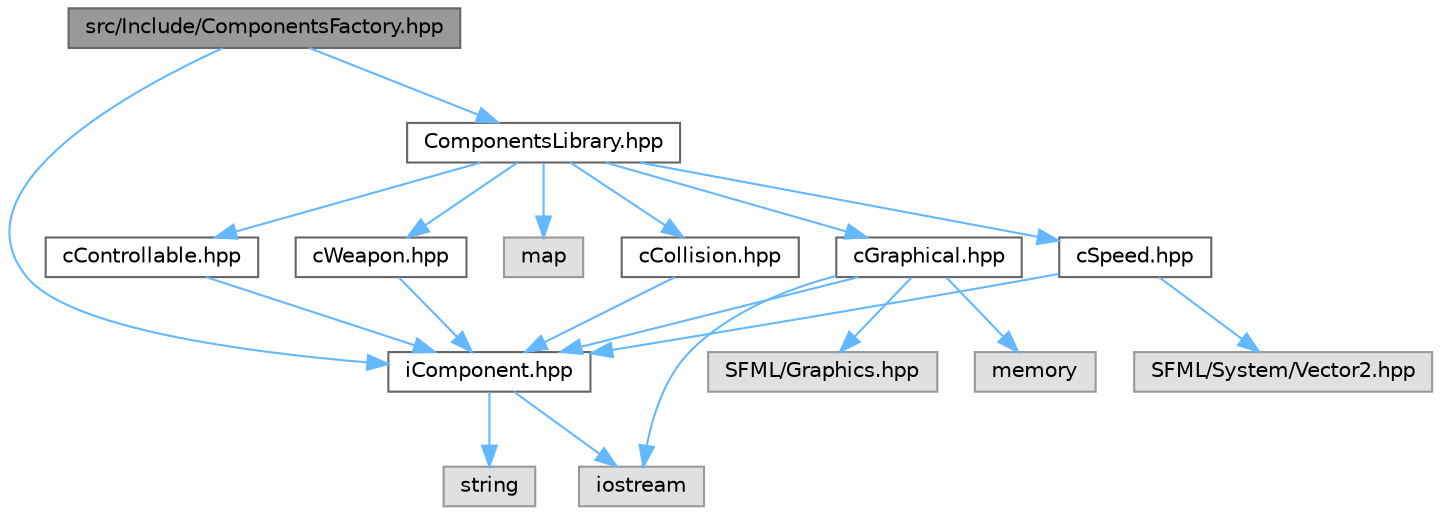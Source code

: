 digraph "src/Include/ComponentsFactory.hpp"
{
 // LATEX_PDF_SIZE
  bgcolor="transparent";
  edge [fontname=Helvetica,fontsize=10,labelfontname=Helvetica,labelfontsize=10];
  node [fontname=Helvetica,fontsize=10,shape=box,height=0.2,width=0.4];
  Node1 [label="src/Include/ComponentsFactory.hpp",height=0.2,width=0.4,color="gray40", fillcolor="grey60", style="filled", fontcolor="black",tooltip=" "];
  Node1 -> Node2 [color="steelblue1",style="solid"];
  Node2 [label="iComponent.hpp",height=0.2,width=0.4,color="grey40", fillcolor="white", style="filled",URL="$i_component_8hpp.html",tooltip=" "];
  Node2 -> Node3 [color="steelblue1",style="solid"];
  Node3 [label="string",height=0.2,width=0.4,color="grey60", fillcolor="#E0E0E0", style="filled",tooltip=" "];
  Node2 -> Node4 [color="steelblue1",style="solid"];
  Node4 [label="iostream",height=0.2,width=0.4,color="grey60", fillcolor="#E0E0E0", style="filled",tooltip=" "];
  Node1 -> Node5 [color="steelblue1",style="solid"];
  Node5 [label="ComponentsLibrary.hpp",height=0.2,width=0.4,color="grey40", fillcolor="white", style="filled",URL="$_components_library_8hpp.html",tooltip=" "];
  Node5 -> Node6 [color="steelblue1",style="solid"];
  Node6 [label="map",height=0.2,width=0.4,color="grey60", fillcolor="#E0E0E0", style="filled",tooltip=" "];
  Node5 -> Node7 [color="steelblue1",style="solid"];
  Node7 [label="cWeapon.hpp",height=0.2,width=0.4,color="grey40", fillcolor="white", style="filled",URL="$c_weapon_8hpp.html",tooltip=" "];
  Node7 -> Node2 [color="steelblue1",style="solid"];
  Node5 -> Node8 [color="steelblue1",style="solid"];
  Node8 [label="cGraphical.hpp",height=0.2,width=0.4,color="grey40", fillcolor="white", style="filled",URL="$c_graphical_8hpp.html",tooltip=" "];
  Node8 -> Node9 [color="steelblue1",style="solid"];
  Node9 [label="SFML/Graphics.hpp",height=0.2,width=0.4,color="grey60", fillcolor="#E0E0E0", style="filled",tooltip=" "];
  Node8 -> Node10 [color="steelblue1",style="solid"];
  Node10 [label="memory",height=0.2,width=0.4,color="grey60", fillcolor="#E0E0E0", style="filled",tooltip=" "];
  Node8 -> Node4 [color="steelblue1",style="solid"];
  Node8 -> Node2 [color="steelblue1",style="solid"];
  Node5 -> Node11 [color="steelblue1",style="solid"];
  Node11 [label="cControllable.hpp",height=0.2,width=0.4,color="grey40", fillcolor="white", style="filled",URL="$c_controllable_8hpp.html",tooltip=" "];
  Node11 -> Node2 [color="steelblue1",style="solid"];
  Node5 -> Node12 [color="steelblue1",style="solid"];
  Node12 [label="cCollision.hpp",height=0.2,width=0.4,color="grey40", fillcolor="white", style="filled",URL="$c_collision_8hpp.html",tooltip=" "];
  Node12 -> Node2 [color="steelblue1",style="solid"];
  Node5 -> Node13 [color="steelblue1",style="solid"];
  Node13 [label="cSpeed.hpp",height=0.2,width=0.4,color="grey40", fillcolor="white", style="filled",URL="$c_speed_8hpp.html",tooltip=" "];
  Node13 -> Node2 [color="steelblue1",style="solid"];
  Node13 -> Node14 [color="steelblue1",style="solid"];
  Node14 [label="SFML/System/Vector2.hpp",height=0.2,width=0.4,color="grey60", fillcolor="#E0E0E0", style="filled",tooltip=" "];
}
